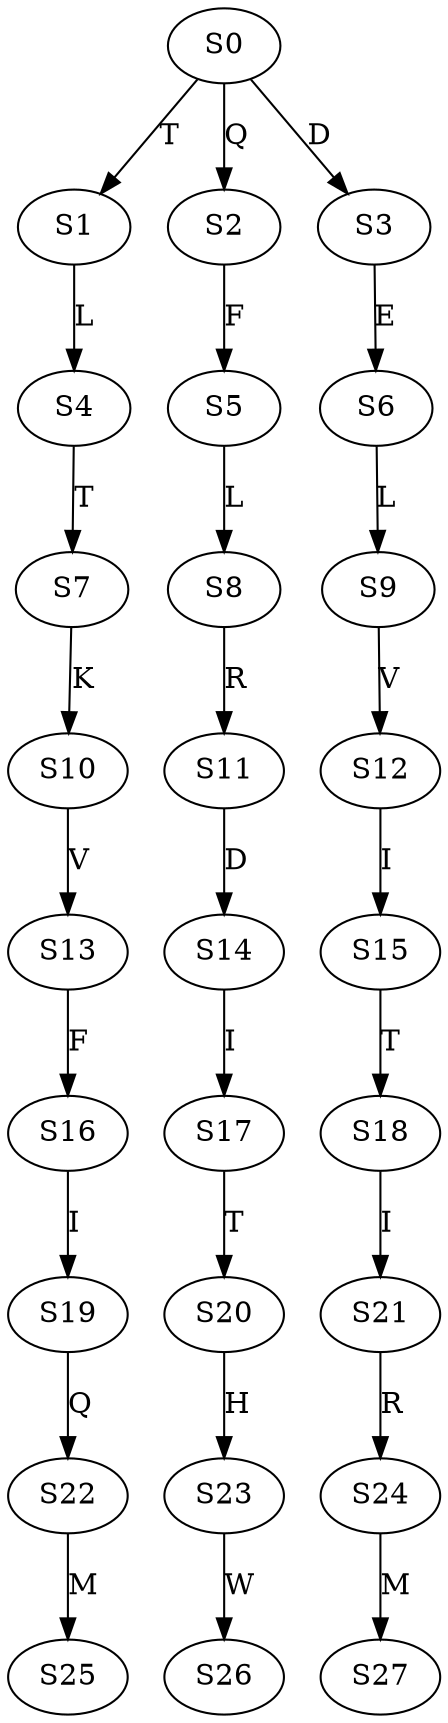 strict digraph  {
	S0 -> S1 [ label = T ];
	S0 -> S2 [ label = Q ];
	S0 -> S3 [ label = D ];
	S1 -> S4 [ label = L ];
	S2 -> S5 [ label = F ];
	S3 -> S6 [ label = E ];
	S4 -> S7 [ label = T ];
	S5 -> S8 [ label = L ];
	S6 -> S9 [ label = L ];
	S7 -> S10 [ label = K ];
	S8 -> S11 [ label = R ];
	S9 -> S12 [ label = V ];
	S10 -> S13 [ label = V ];
	S11 -> S14 [ label = D ];
	S12 -> S15 [ label = I ];
	S13 -> S16 [ label = F ];
	S14 -> S17 [ label = I ];
	S15 -> S18 [ label = T ];
	S16 -> S19 [ label = I ];
	S17 -> S20 [ label = T ];
	S18 -> S21 [ label = I ];
	S19 -> S22 [ label = Q ];
	S20 -> S23 [ label = H ];
	S21 -> S24 [ label = R ];
	S22 -> S25 [ label = M ];
	S23 -> S26 [ label = W ];
	S24 -> S27 [ label = M ];
}
